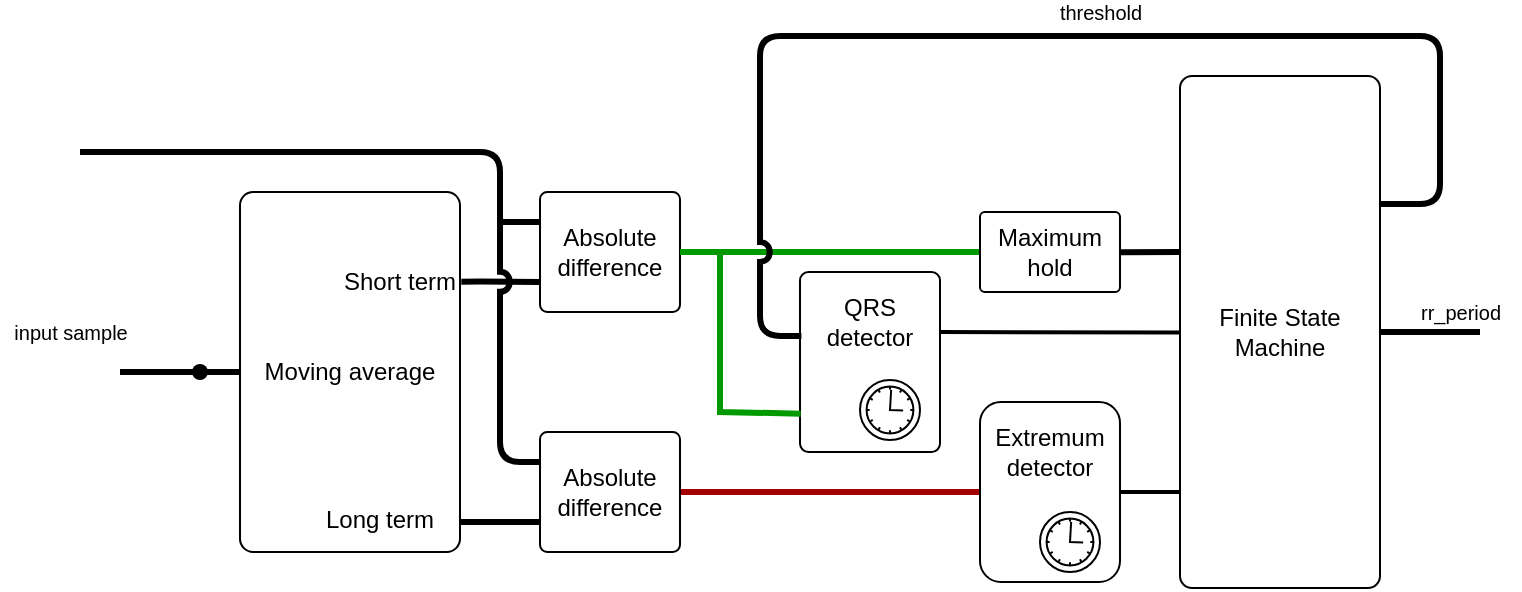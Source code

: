 <mxfile compressed="false" version="18.1.1" type="github">
  <diagram id="8bbJCWgLKpiLhmCPaEWU" name="Page-1">
    <mxGraphModel dx="818" dy="550" grid="1" gridSize="10" guides="1" tooltips="1" connect="0" arrows="1" fold="1" page="1" pageScale="1" pageWidth="1169" pageHeight="827" math="0" shadow="0">
      <root>
        <mxCell id="0" />
        <mxCell id="1" parent="0" />
        <mxCell id="zTmXj9VfKdPkAiQ1sbn--12" style="edgeStyle=orthogonalEdgeStyle;rounded=0;orthogonalLoop=1;jettySize=auto;html=1;entryX=0;entryY=0.75;entryDx=0;entryDy=0;endArrow=none;endFill=0;strokeWidth=3;exitX=1.006;exitY=0.249;exitDx=0;exitDy=0;exitPerimeter=0;" parent="1" source="zTmXj9VfKdPkAiQ1sbn--1" target="zTmXj9VfKdPkAiQ1sbn--3" edge="1">
          <mxGeometry relative="1" as="geometry">
            <mxPoint x="420" y="290" as="sourcePoint" />
            <Array as="points">
              <mxPoint x="420" y="295" />
              <mxPoint x="420" y="295" />
            </Array>
          </mxGeometry>
        </mxCell>
        <mxCell id="zTmXj9VfKdPkAiQ1sbn--1" value="Moving average" style="rounded=1;whiteSpace=wrap;html=1;arcSize=6;" parent="1" vertex="1">
          <mxGeometry x="300" y="250" width="110" height="180" as="geometry" />
        </mxCell>
        <mxCell id="zTmXj9VfKdPkAiQ1sbn--16" style="edgeStyle=orthogonalEdgeStyle;rounded=0;jumpStyle=arc;orthogonalLoop=1;jettySize=auto;html=1;exitX=1;exitY=0.75;exitDx=0;exitDy=0;entryX=0;entryY=0.75;entryDx=0;entryDy=0;endArrow=none;endFill=0;strokeWidth=3;" parent="1" target="zTmXj9VfKdPkAiQ1sbn--4" edge="1">
          <mxGeometry relative="1" as="geometry">
            <mxPoint x="410" y="415" as="sourcePoint" />
          </mxGeometry>
        </mxCell>
        <mxCell id="zTmXj9VfKdPkAiQ1sbn--13" style="edgeStyle=orthogonalEdgeStyle;rounded=0;orthogonalLoop=1;jettySize=auto;html=1;exitX=0;exitY=0.25;exitDx=0;exitDy=0;endArrow=none;endFill=0;jumpStyle=arc;strokeWidth=3;" parent="1" source="zTmXj9VfKdPkAiQ1sbn--3" edge="1">
          <mxGeometry relative="1" as="geometry">
            <mxPoint x="430" y="340" as="targetPoint" />
            <Array as="points">
              <mxPoint x="430" y="265" />
              <mxPoint x="430" y="340" />
            </Array>
          </mxGeometry>
        </mxCell>
        <mxCell id="zTmXj9VfKdPkAiQ1sbn--3" value="Absolute difference" style="rounded=1;whiteSpace=wrap;html=1;arcSize=6;" parent="1" vertex="1">
          <mxGeometry x="450" y="250" width="70" height="60" as="geometry" />
        </mxCell>
        <mxCell id="zTmXj9VfKdPkAiQ1sbn--17" style="edgeStyle=orthogonalEdgeStyle;rounded=1;jumpStyle=arc;orthogonalLoop=1;jettySize=auto;html=1;exitX=0;exitY=0.25;exitDx=0;exitDy=0;endArrow=none;endFill=0;strokeWidth=3;" parent="1" source="zTmXj9VfKdPkAiQ1sbn--4" edge="1">
          <mxGeometry relative="1" as="geometry">
            <mxPoint x="430" y="340" as="targetPoint" />
          </mxGeometry>
        </mxCell>
        <mxCell id="zTmXj9VfKdPkAiQ1sbn--23" style="edgeStyle=orthogonalEdgeStyle;rounded=0;jumpStyle=arc;orthogonalLoop=1;jettySize=auto;html=1;exitX=1;exitY=0.5;exitDx=0;exitDy=0;entryX=0;entryY=0.5;entryDx=0;entryDy=0;endArrow=none;endFill=0;fillColor=#a20025;strokeColor=#A30000;strokeWidth=3;" parent="1" source="zTmXj9VfKdPkAiQ1sbn--4" target="zTmXj9VfKdPkAiQ1sbn--8" edge="1">
          <mxGeometry relative="1" as="geometry" />
        </mxCell>
        <mxCell id="zTmXj9VfKdPkAiQ1sbn--4" value="Absolute difference" style="rounded=1;whiteSpace=wrap;html=1;arcSize=6;" parent="1" vertex="1">
          <mxGeometry x="450" y="370" width="70" height="60" as="geometry" />
        </mxCell>
        <mxCell id="zTmXj9VfKdPkAiQ1sbn--21" value="" style="edgeStyle=orthogonalEdgeStyle;rounded=0;jumpStyle=arc;orthogonalLoop=1;jettySize=auto;html=1;endArrow=none;endFill=0;strokeColor=#009900;strokeWidth=3;" parent="1" source="zTmXj9VfKdPkAiQ1sbn--6" target="zTmXj9VfKdPkAiQ1sbn--3" edge="1">
          <mxGeometry relative="1" as="geometry" />
        </mxCell>
        <mxCell id="zTmXj9VfKdPkAiQ1sbn--6" value="Maximum hold" style="rounded=1;whiteSpace=wrap;html=1;arcSize=6;" parent="1" vertex="1">
          <mxGeometry x="670" y="260" width="70" height="40" as="geometry" />
        </mxCell>
        <mxCell id="zTmXj9VfKdPkAiQ1sbn--7" value="QRS detector" style="rounded=1;whiteSpace=wrap;html=1;spacingBottom=40;arcSize=6;" parent="1" vertex="1">
          <mxGeometry x="580" y="290" width="70" height="90" as="geometry" />
        </mxCell>
        <mxCell id="zTmXj9VfKdPkAiQ1sbn--24" style="edgeStyle=orthogonalEdgeStyle;rounded=0;jumpStyle=arc;orthogonalLoop=1;jettySize=auto;html=1;exitX=1;exitY=0.5;exitDx=0;exitDy=0;endArrow=none;endFill=0;strokeWidth=2;entryX=-0.003;entryY=0.812;entryDx=0;entryDy=0;entryPerimeter=0;" parent="1" source="zTmXj9VfKdPkAiQ1sbn--8" target="zTmXj9VfKdPkAiQ1sbn--9" edge="1">
          <mxGeometry relative="1" as="geometry">
            <mxPoint x="686" y="400" as="targetPoint" />
          </mxGeometry>
        </mxCell>
        <mxCell id="zTmXj9VfKdPkAiQ1sbn--26" style="edgeStyle=orthogonalEdgeStyle;rounded=1;jumpStyle=arc;orthogonalLoop=1;jettySize=auto;html=1;exitX=1;exitY=0.25;exitDx=0;exitDy=0;endArrow=none;endFill=0;strokeWidth=3;entryX=0.01;entryY=0.355;entryDx=0;entryDy=0;entryPerimeter=0;" parent="1" edge="1">
          <mxGeometry relative="1" as="geometry">
            <mxPoint x="580.7" y="321.95" as="targetPoint" />
            <Array as="points">
              <mxPoint x="900" y="256" />
              <mxPoint x="900" y="172" />
              <mxPoint x="560" y="172" />
              <mxPoint x="560" y="322" />
            </Array>
            <mxPoint x="870" y="256.0" as="sourcePoint" />
          </mxGeometry>
        </mxCell>
        <mxCell id="6t_oUoQ9sCWKtacNui4x-2" value="threshold" style="edgeLabel;html=1;align=center;verticalAlign=middle;resizable=0;points=[];fontSize=10;fontColor=#000000;" parent="zTmXj9VfKdPkAiQ1sbn--26" vertex="1" connectable="0">
          <mxGeometry x="-0.262" y="-1" relative="1" as="geometry">
            <mxPoint x="-54" y="-11" as="offset" />
          </mxGeometry>
        </mxCell>
        <mxCell id="zTmXj9VfKdPkAiQ1sbn--9" value="Finite State Machine" style="rounded=1;whiteSpace=wrap;html=1;arcSize=6;" parent="1" vertex="1">
          <mxGeometry x="770" y="192" width="100" height="256" as="geometry" />
        </mxCell>
        <mxCell id="zTmXj9VfKdPkAiQ1sbn--10" value="" style="endArrow=none;html=1;entryX=0;entryY=0.5;entryDx=0;entryDy=0;rounded=0;strokeWidth=3;" parent="1" target="zTmXj9VfKdPkAiQ1sbn--1" edge="1">
          <mxGeometry width="50" height="50" relative="1" as="geometry">
            <mxPoint x="280" y="340" as="sourcePoint" />
            <mxPoint x="260" y="280" as="targetPoint" />
            <Array as="points" />
          </mxGeometry>
        </mxCell>
        <mxCell id="zTmXj9VfKdPkAiQ1sbn--11" value="" style="endArrow=none;html=1;rounded=0;strokeWidth=3;" parent="1" edge="1">
          <mxGeometry width="50" height="50" relative="1" as="geometry">
            <mxPoint x="240" y="340" as="sourcePoint" />
            <mxPoint x="280" y="340" as="targetPoint" />
            <Array as="points" />
          </mxGeometry>
        </mxCell>
        <mxCell id="zTmXj9VfKdPkAiQ1sbn--27" value="" style="endArrow=none;html=1;strokeWidth=3;" parent="1" edge="1">
          <mxGeometry width="50" height="50" relative="1" as="geometry">
            <mxPoint x="220" y="230" as="sourcePoint" />
            <mxPoint x="430" y="270" as="targetPoint" />
            <Array as="points">
              <mxPoint x="430" y="230" />
            </Array>
          </mxGeometry>
        </mxCell>
        <mxCell id="zTmXj9VfKdPkAiQ1sbn--28" value="" style="ellipse;whiteSpace=wrap;html=1;aspect=fixed;strokeColor=none;fillColor=#000000;" parent="1" vertex="1">
          <mxGeometry x="276" y="336" width="8" height="8" as="geometry" />
        </mxCell>
        <mxCell id="obAj8Ur87SYJt1SCsvJs-4" value="" style="endArrow=none;html=1;strokeColor=#000000;exitX=1.001;exitY=0.504;exitDx=0;exitDy=0;exitPerimeter=0;strokeWidth=3;" parent="1" source="zTmXj9VfKdPkAiQ1sbn--6" edge="1">
          <mxGeometry width="50" height="50" relative="1" as="geometry">
            <mxPoint x="530" y="400" as="sourcePoint" />
            <mxPoint x="770" y="280" as="targetPoint" />
          </mxGeometry>
        </mxCell>
        <mxCell id="obAj8Ur87SYJt1SCsvJs-9" value="" style="shape=mxgraph.bpmn.shape;html=1;verticalLabelPosition=bottom;labelBackgroundColor=#ffffff;verticalAlign=top;align=center;perimeter=ellipsePerimeter;outlineConnect=0;outline=standard;symbol=timer;fillColor=#FFFFFF;" parent="1" vertex="1">
          <mxGeometry x="610" y="344" width="30" height="30" as="geometry" />
        </mxCell>
        <mxCell id="QwwlCGw6a3NJCkO_-Q0f-2" value="" style="group;rounded=1;arcSize=6;" parent="1" vertex="1" connectable="0">
          <mxGeometry x="670" y="355" width="70" height="90" as="geometry" />
        </mxCell>
        <mxCell id="zTmXj9VfKdPkAiQ1sbn--8" value="Extremum detector" style="rounded=1;whiteSpace=wrap;html=1;spacingLeft=0;spacingBottom=40;" parent="QwwlCGw6a3NJCkO_-Q0f-2" vertex="1">
          <mxGeometry width="70" height="90" as="geometry" />
        </mxCell>
        <mxCell id="obAj8Ur87SYJt1SCsvJs-7" value="" style="shape=mxgraph.bpmn.shape;html=1;verticalLabelPosition=bottom;labelBackgroundColor=#ffffff;verticalAlign=top;align=center;perimeter=ellipsePerimeter;outlineConnect=0;outline=standard;symbol=timer;fillColor=#FFFFFF;" parent="QwwlCGw6a3NJCkO_-Q0f-2" vertex="1">
          <mxGeometry x="30" y="55" width="30" height="30" as="geometry" />
        </mxCell>
        <mxCell id="QwwlCGw6a3NJCkO_-Q0f-3" value="" style="endArrow=none;html=1;strokeWidth=3;rounded=0;exitX=0.005;exitY=0.787;exitDx=0;exitDy=0;exitPerimeter=0;strokeColor=#009900;" parent="1" source="zTmXj9VfKdPkAiQ1sbn--7" edge="1">
          <mxGeometry width="50" height="50" relative="1" as="geometry">
            <mxPoint x="550" y="360" as="sourcePoint" />
            <mxPoint x="540" y="280" as="targetPoint" />
            <Array as="points">
              <mxPoint x="540" y="360" />
            </Array>
          </mxGeometry>
        </mxCell>
        <mxCell id="QwwlCGw6a3NJCkO_-Q0f-4" value="" style="endArrow=none;html=1;strokeWidth=3;" parent="1" edge="1">
          <mxGeometry width="50" height="50" relative="1" as="geometry">
            <mxPoint x="870" y="320" as="sourcePoint" />
            <mxPoint x="920" y="320" as="targetPoint" />
          </mxGeometry>
        </mxCell>
        <mxCell id="YMTacgfaUIehgY3vML4q-1" value="" style="endArrow=none;html=1;rounded=0;entryX=0;entryY=0.501;entryDx=0;entryDy=0;entryPerimeter=0;exitX=0.999;exitY=0.334;exitDx=0;exitDy=0;exitPerimeter=0;strokeWidth=2;" parent="1" source="zTmXj9VfKdPkAiQ1sbn--7" target="zTmXj9VfKdPkAiQ1sbn--9" edge="1">
          <mxGeometry width="50" height="50" relative="1" as="geometry">
            <mxPoint x="670" y="320" as="sourcePoint" />
            <mxPoint x="690" y="340" as="targetPoint" />
          </mxGeometry>
        </mxCell>
        <mxCell id="6t_oUoQ9sCWKtacNui4x-1" value="input sample" style="text;html=1;align=center;verticalAlign=middle;resizable=0;points=[];autosize=1;strokeColor=none;fillColor=none;fontSize=10;fontColor=#000000;" parent="1" vertex="1">
          <mxGeometry x="180" y="310" width="70" height="20" as="geometry" />
        </mxCell>
        <mxCell id="6t_oUoQ9sCWKtacNui4x-3" value="rr_period" style="text;html=1;align=center;verticalAlign=middle;resizable=0;points=[];autosize=1;strokeColor=none;fillColor=none;fontSize=10;fontColor=#000000;" parent="1" vertex="1">
          <mxGeometry x="880" y="300" width="60" height="20" as="geometry" />
        </mxCell>
        <mxCell id="DsNiW9G_dWrCL77-LXep-2" value="Short term" style="text;html=1;strokeColor=none;fillColor=none;align=center;verticalAlign=middle;whiteSpace=wrap;rounded=0;" vertex="1" parent="1">
          <mxGeometry x="350" y="280" width="60" height="30" as="geometry" />
        </mxCell>
        <mxCell id="DsNiW9G_dWrCL77-LXep-3" value="Long term" style="text;html=1;strokeColor=none;fillColor=none;align=center;verticalAlign=middle;whiteSpace=wrap;rounded=0;" vertex="1" parent="1">
          <mxGeometry x="340" y="399" width="60" height="30" as="geometry" />
        </mxCell>
      </root>
    </mxGraphModel>
  </diagram>
</mxfile>
